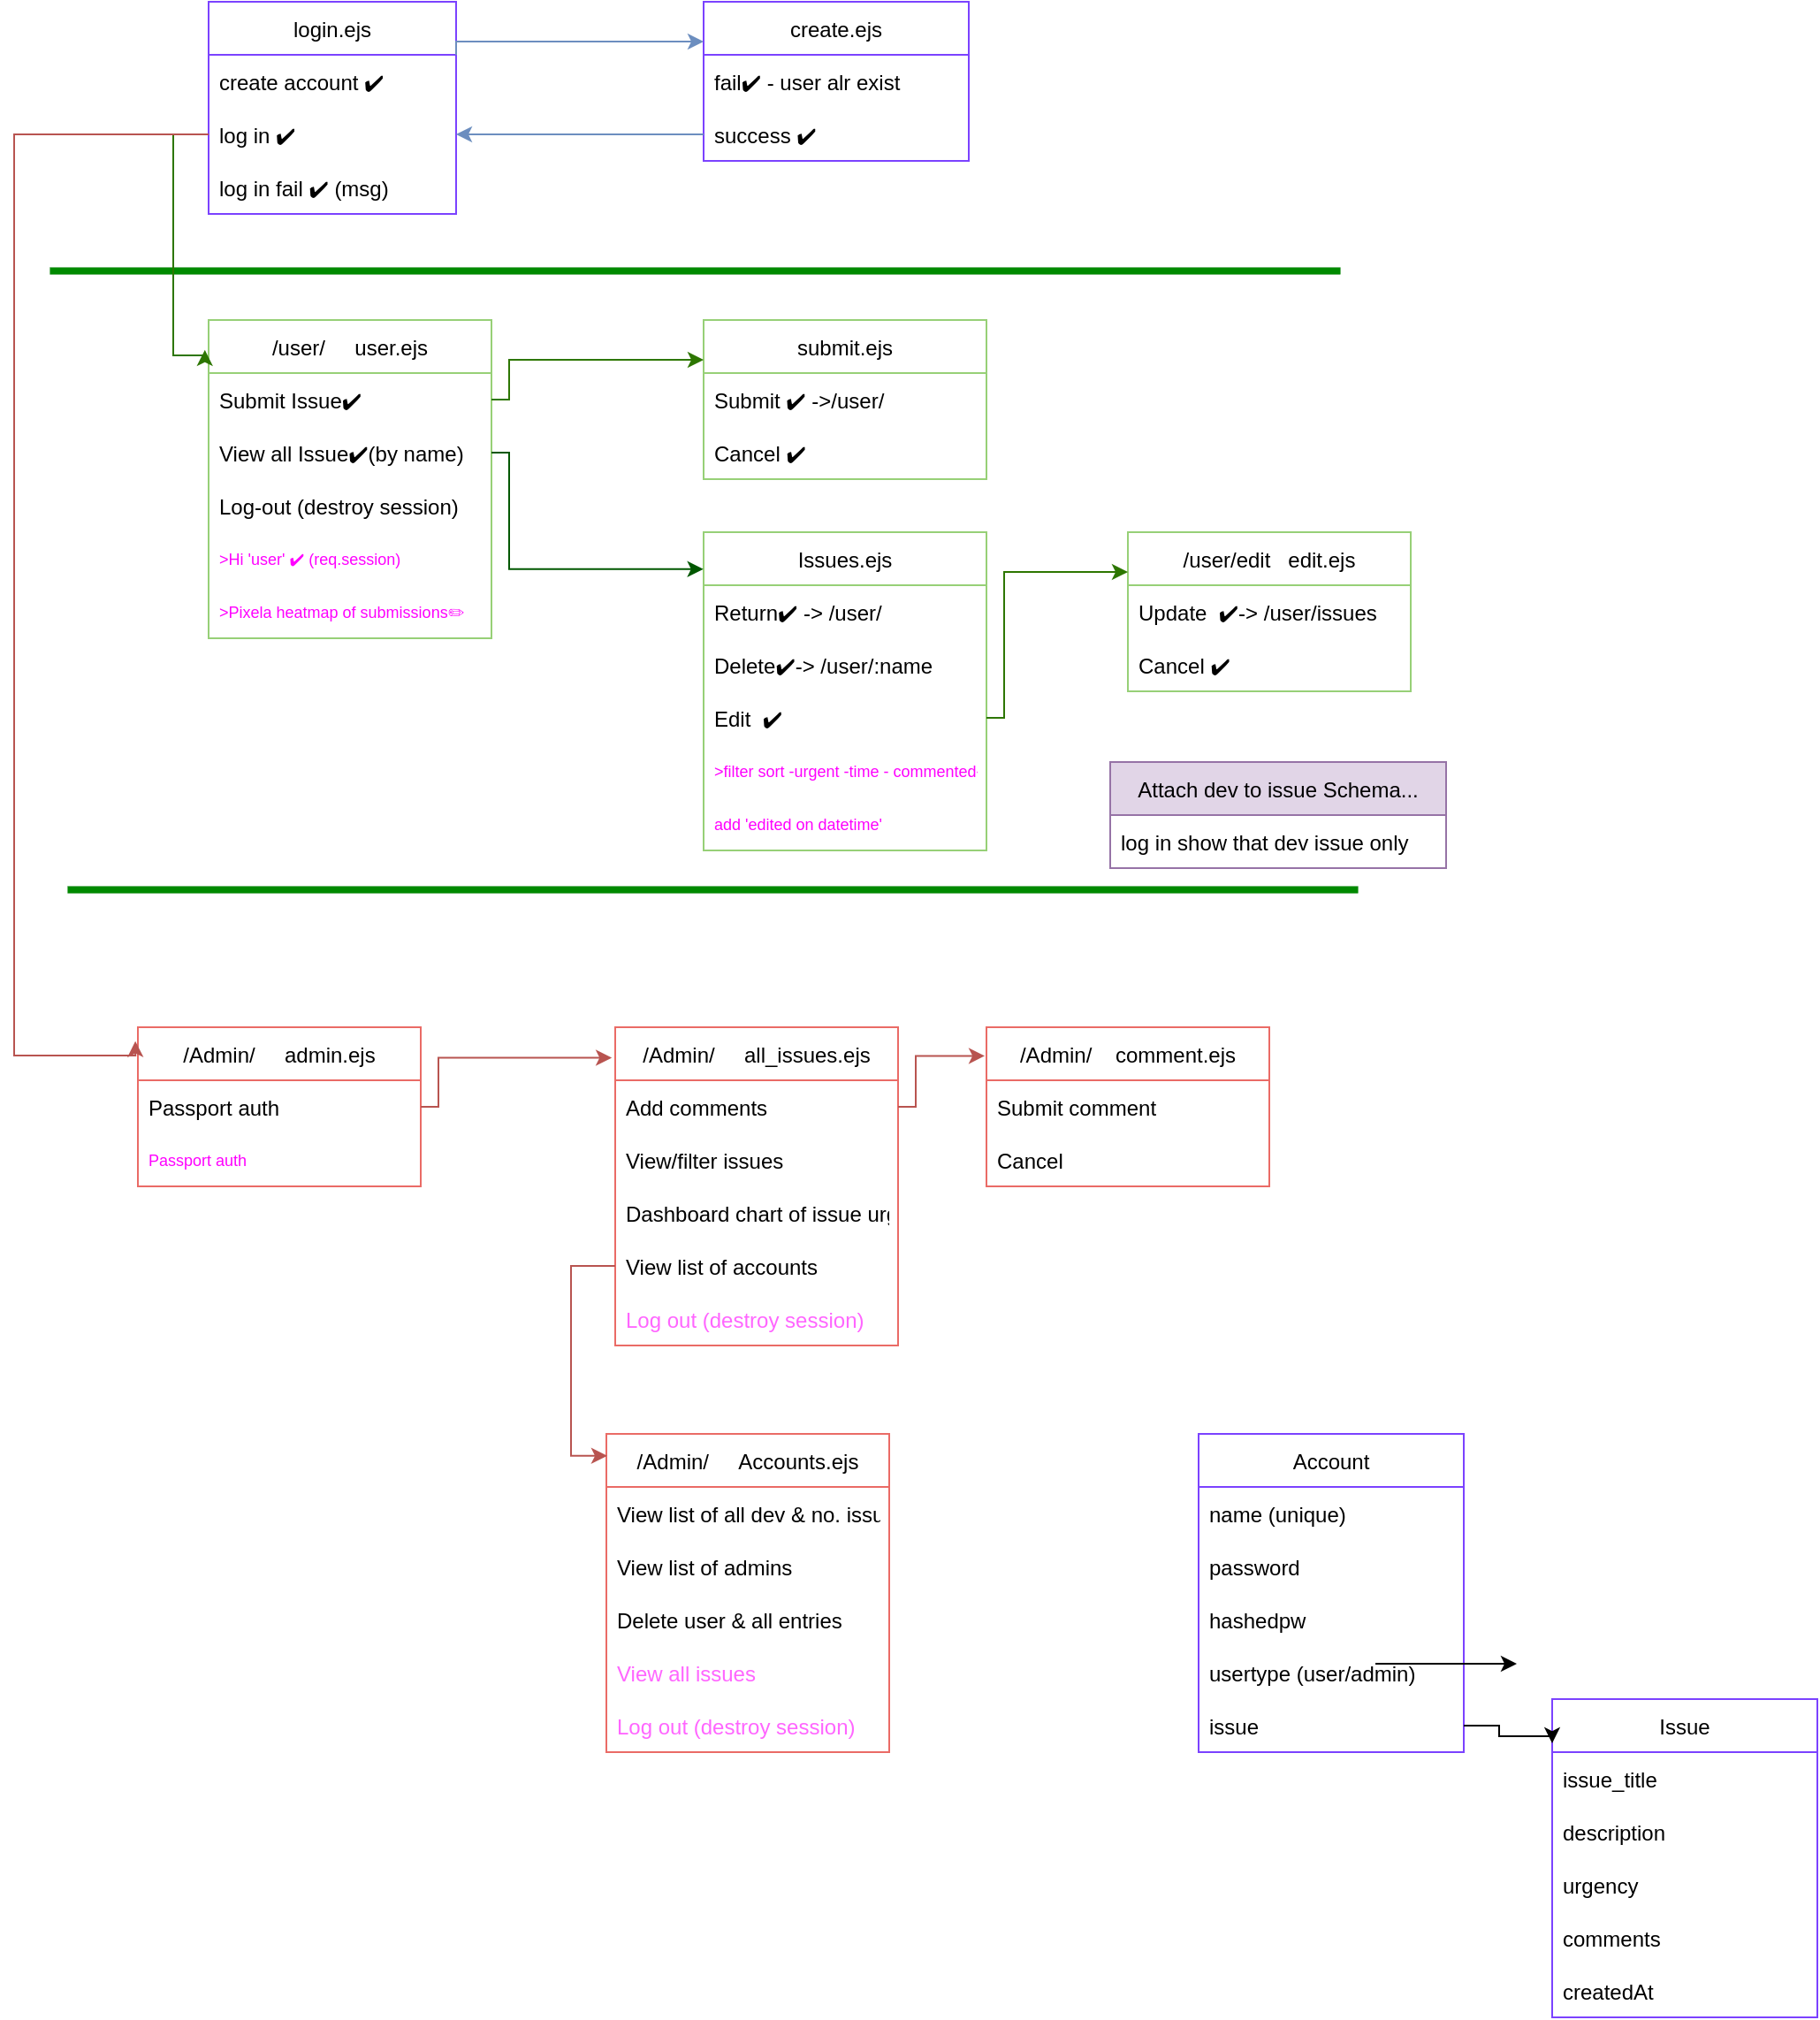 <mxfile version="20.6.2" type="device"><diagram id="R2lEEEUBdFMjLlhIrx00" name="Page-1"><mxGraphModel dx="676" dy="824" grid="1" gridSize="10" guides="1" tooltips="1" connect="1" arrows="1" fold="1" page="1" pageScale="1" pageWidth="850" pageHeight="1100" math="0" shadow="0" extFonts="Permanent Marker^https://fonts.googleapis.com/css?family=Permanent+Marker"><root><mxCell id="0"/><mxCell id="1" parent="0"/><mxCell id="tC7iJIBW1x3KB_zGFb9R-15" value="" style="rounded=0;whiteSpace=wrap;html=1;strokeColor=#005700;fillColor=#008a00;fontColor=#ffffff;strokeWidth=0;fontSize=6;" parent="1" vertex="1"><mxGeometry x="30" y="290" width="730" height="4" as="geometry"/></mxCell><mxCell id="RmgINZtbn3nUXjw1pn9w-1" value="login.ejs" style="swimlane;fontStyle=0;childLayout=stackLayout;horizontal=1;startSize=30;horizontalStack=0;resizeParent=1;resizeParentMax=0;resizeLast=0;collapsible=1;marginBottom=0;strokeColor=#7B42FF;" parent="1" vertex="1"><mxGeometry x="120" y="140" width="140" height="120" as="geometry"/></mxCell><mxCell id="RmgINZtbn3nUXjw1pn9w-3" value="create account ✔️" style="text;strokeColor=none;fillColor=none;align=left;verticalAlign=middle;spacingLeft=4;spacingRight=4;overflow=hidden;points=[[0,0.5],[1,0.5]];portConstraint=eastwest;rotatable=0;" parent="RmgINZtbn3nUXjw1pn9w-1" vertex="1"><mxGeometry y="30" width="140" height="30" as="geometry"/></mxCell><mxCell id="RmgINZtbn3nUXjw1pn9w-2" value="log in ✔️" style="text;strokeColor=none;fillColor=none;align=left;verticalAlign=middle;spacingLeft=4;spacingRight=4;overflow=hidden;points=[[0,0.5],[1,0.5]];portConstraint=eastwest;rotatable=0;" parent="RmgINZtbn3nUXjw1pn9w-1" vertex="1"><mxGeometry y="60" width="140" height="30" as="geometry"/></mxCell><mxCell id="RmgINZtbn3nUXjw1pn9w-4" value="log in fail ✔️ (msg)" style="text;strokeColor=none;fillColor=none;align=left;verticalAlign=middle;spacingLeft=4;spacingRight=4;overflow=hidden;points=[[0,0.5],[1,0.5]];portConstraint=eastwest;rotatable=0;" parent="RmgINZtbn3nUXjw1pn9w-1" vertex="1"><mxGeometry y="90" width="140" height="30" as="geometry"/></mxCell><mxCell id="RmgINZtbn3nUXjw1pn9w-5" value="create.ejs" style="swimlane;fontStyle=0;childLayout=stackLayout;horizontal=1;startSize=30;horizontalStack=0;resizeParent=1;resizeParentMax=0;resizeLast=0;collapsible=1;marginBottom=0;strokeColor=#7B42FF;" parent="1" vertex="1"><mxGeometry x="400" y="140" width="150" height="90" as="geometry"/></mxCell><mxCell id="RmgINZtbn3nUXjw1pn9w-6" value="fail✔️ - user alr exist" style="text;strokeColor=none;fillColor=none;align=left;verticalAlign=middle;spacingLeft=4;spacingRight=4;overflow=hidden;points=[[0,0.5],[1,0.5]];portConstraint=eastwest;rotatable=0;" parent="RmgINZtbn3nUXjw1pn9w-5" vertex="1"><mxGeometry y="30" width="150" height="30" as="geometry"/></mxCell><mxCell id="RmgINZtbn3nUXjw1pn9w-7" value="success ✔️" style="text;strokeColor=none;fillColor=none;align=left;verticalAlign=middle;spacingLeft=4;spacingRight=4;overflow=hidden;points=[[0,0.5],[1,0.5]];portConstraint=eastwest;rotatable=0;" parent="RmgINZtbn3nUXjw1pn9w-5" vertex="1"><mxGeometry y="60" width="150" height="30" as="geometry"/></mxCell><mxCell id="tC7iJIBW1x3KB_zGFb9R-1" value="/user/     user.ejs" style="swimlane;fontStyle=0;childLayout=stackLayout;horizontal=1;startSize=30;horizontalStack=0;resizeParent=1;resizeParentMax=0;resizeLast=0;collapsible=1;marginBottom=0;strokeColor=#97D077;" parent="1" vertex="1"><mxGeometry x="120" y="320" width="160" height="180" as="geometry"/></mxCell><mxCell id="tC7iJIBW1x3KB_zGFb9R-2" value="Submit Issue✔️" style="text;strokeColor=none;fillColor=none;align=left;verticalAlign=middle;spacingLeft=4;spacingRight=4;overflow=hidden;points=[[0,0.5],[1,0.5]];portConstraint=eastwest;rotatable=0;" parent="tC7iJIBW1x3KB_zGFb9R-1" vertex="1"><mxGeometry y="30" width="160" height="30" as="geometry"/></mxCell><mxCell id="tC7iJIBW1x3KB_zGFb9R-3" value="View all Issue✔️(by name)" style="text;strokeColor=none;fillColor=none;align=left;verticalAlign=middle;spacingLeft=4;spacingRight=4;overflow=hidden;points=[[0,0.5],[1,0.5]];portConstraint=eastwest;rotatable=0;" parent="tC7iJIBW1x3KB_zGFb9R-1" vertex="1"><mxGeometry y="60" width="160" height="30" as="geometry"/></mxCell><mxCell id="TCaod2S4drf3T9YQZfyP-1" value="Log-out (destroy session)" style="text;strokeColor=none;fillColor=none;align=left;verticalAlign=middle;spacingLeft=4;spacingRight=4;overflow=hidden;points=[[0,0.5],[1,0.5]];portConstraint=eastwest;rotatable=0;" parent="tC7iJIBW1x3KB_zGFb9R-1" vertex="1"><mxGeometry y="90" width="160" height="30" as="geometry"/></mxCell><mxCell id="z8o4dJlNFnEQMntp5vHC-10" value="&gt;Hi 'user' ✔️ (req.session)" style="text;strokeColor=none;fillColor=none;align=left;verticalAlign=middle;spacingLeft=4;spacingRight=4;overflow=hidden;points=[[0,0.5],[1,0.5]];portConstraint=eastwest;rotatable=0;fontSize=9;fontColor=#FF00FF;" parent="tC7iJIBW1x3KB_zGFb9R-1" vertex="1"><mxGeometry y="120" width="160" height="30" as="geometry"/></mxCell><mxCell id="tC7iJIBW1x3KB_zGFb9R-17" value="&gt;Pixela heatmap of submissions✏️" style="text;strokeColor=none;fillColor=none;align=left;verticalAlign=middle;spacingLeft=4;spacingRight=4;overflow=hidden;points=[[0,0.5],[1,0.5]];portConstraint=eastwest;rotatable=0;fontSize=9;fontColor=#FF00FF;" parent="tC7iJIBW1x3KB_zGFb9R-1" vertex="1"><mxGeometry y="150" width="160" height="30" as="geometry"/></mxCell><mxCell id="tC7iJIBW1x3KB_zGFb9R-11" style="edgeStyle=orthogonalEdgeStyle;rounded=0;orthogonalLoop=1;jettySize=auto;html=1;entryX=1;entryY=0.5;entryDx=0;entryDy=0;fontColor=#7B42FF;fillColor=#dae8fc;strokeColor=#6c8ebf;" parent="1" source="RmgINZtbn3nUXjw1pn9w-7" target="RmgINZtbn3nUXjw1pn9w-2" edge="1"><mxGeometry relative="1" as="geometry"/></mxCell><mxCell id="tC7iJIBW1x3KB_zGFb9R-13" style="edgeStyle=orthogonalEdgeStyle;rounded=0;orthogonalLoop=1;jettySize=auto;html=1;entryX=0;entryY=0.25;entryDx=0;entryDy=0;fontColor=#7B42FF;fillColor=#dae8fc;strokeColor=#6c8ebf;" parent="1" source="RmgINZtbn3nUXjw1pn9w-3" target="RmgINZtbn3nUXjw1pn9w-5" edge="1"><mxGeometry relative="1" as="geometry"><Array as="points"><mxPoint x="260" y="185"/><mxPoint x="260" y="163"/></Array></mxGeometry></mxCell><mxCell id="tC7iJIBW1x3KB_zGFb9R-14" style="edgeStyle=orthogonalEdgeStyle;rounded=0;orthogonalLoop=1;jettySize=auto;html=1;entryX=-0.013;entryY=0.094;entryDx=0;entryDy=0;entryPerimeter=0;fontColor=#7B42FF;fillColor=#60a917;strokeColor=#2D7600;" parent="1" source="RmgINZtbn3nUXjw1pn9w-2" target="tC7iJIBW1x3KB_zGFb9R-1" edge="1"><mxGeometry relative="1" as="geometry"><Array as="points"><mxPoint x="100" y="215"/><mxPoint x="100" y="340"/><mxPoint x="118" y="340"/></Array></mxGeometry></mxCell><mxCell id="tC7iJIBW1x3KB_zGFb9R-27" value="submit.ejs" style="swimlane;fontStyle=0;childLayout=stackLayout;horizontal=1;startSize=30;horizontalStack=0;resizeParent=1;resizeParentMax=0;resizeLast=0;collapsible=1;marginBottom=0;strokeColor=#97D077;" parent="1" vertex="1"><mxGeometry x="400" y="320" width="160" height="90" as="geometry"/></mxCell><mxCell id="tC7iJIBW1x3KB_zGFb9R-28" value="Submit ✔️ -&gt;/user/" style="text;strokeColor=none;fillColor=none;align=left;verticalAlign=middle;spacingLeft=4;spacingRight=4;overflow=hidden;points=[[0,0.5],[1,0.5]];portConstraint=eastwest;rotatable=0;" parent="tC7iJIBW1x3KB_zGFb9R-27" vertex="1"><mxGeometry y="30" width="160" height="30" as="geometry"/></mxCell><mxCell id="tC7iJIBW1x3KB_zGFb9R-29" value="Cancel ✔️" style="text;strokeColor=none;fillColor=none;align=left;verticalAlign=middle;spacingLeft=4;spacingRight=4;overflow=hidden;points=[[0,0.5],[1,0.5]];portConstraint=eastwest;rotatable=0;" parent="tC7iJIBW1x3KB_zGFb9R-27" vertex="1"><mxGeometry y="60" width="160" height="30" as="geometry"/></mxCell><mxCell id="tC7iJIBW1x3KB_zGFb9R-32" style="edgeStyle=orthogonalEdgeStyle;rounded=0;orthogonalLoop=1;jettySize=auto;html=1;entryX=0;entryY=0.25;entryDx=0;entryDy=0;fontSize=9;fontColor=#FF00FF;fillColor=#60a917;strokeColor=#2D7600;" parent="1" source="tC7iJIBW1x3KB_zGFb9R-2" target="tC7iJIBW1x3KB_zGFb9R-27" edge="1"><mxGeometry relative="1" as="geometry"><Array as="points"><mxPoint x="290" y="365"/><mxPoint x="290" y="343"/></Array></mxGeometry></mxCell><mxCell id="tC7iJIBW1x3KB_zGFb9R-33" value="Issues.ejs" style="swimlane;fontStyle=0;childLayout=stackLayout;horizontal=1;startSize=30;horizontalStack=0;resizeParent=1;resizeParentMax=0;resizeLast=0;collapsible=1;marginBottom=0;strokeColor=#97D077;" parent="1" vertex="1"><mxGeometry x="400" y="440" width="160" height="180" as="geometry"/></mxCell><mxCell id="tC7iJIBW1x3KB_zGFb9R-34" value="Return✔️ -&gt; /user/" style="text;strokeColor=none;fillColor=none;align=left;verticalAlign=middle;spacingLeft=4;spacingRight=4;overflow=hidden;points=[[0,0.5],[1,0.5]];portConstraint=eastwest;rotatable=0;" parent="tC7iJIBW1x3KB_zGFb9R-33" vertex="1"><mxGeometry y="30" width="160" height="30" as="geometry"/></mxCell><mxCell id="tC7iJIBW1x3KB_zGFb9R-35" value="Delete✔️-&gt; /user/:name" style="text;strokeColor=none;fillColor=none;align=left;verticalAlign=middle;spacingLeft=4;spacingRight=4;overflow=hidden;points=[[0,0.5],[1,0.5]];portConstraint=eastwest;rotatable=0;" parent="tC7iJIBW1x3KB_zGFb9R-33" vertex="1"><mxGeometry y="60" width="160" height="30" as="geometry"/></mxCell><mxCell id="tC7iJIBW1x3KB_zGFb9R-44" value="Edit  ✔️" style="text;strokeColor=none;fillColor=none;align=left;verticalAlign=middle;spacingLeft=4;spacingRight=4;overflow=hidden;points=[[0,0.5],[1,0.5]];portConstraint=eastwest;rotatable=0;" parent="tC7iJIBW1x3KB_zGFb9R-33" vertex="1"><mxGeometry y="90" width="160" height="30" as="geometry"/></mxCell><mxCell id="tC7iJIBW1x3KB_zGFb9R-37" value="&gt;filter sort -urgent -time - commented-" style="text;strokeColor=none;fillColor=none;align=left;verticalAlign=middle;spacingLeft=4;spacingRight=4;overflow=hidden;points=[[0,0.5],[1,0.5]];portConstraint=eastwest;rotatable=0;fontSize=9;fontColor=#FF00FF;" parent="tC7iJIBW1x3KB_zGFb9R-33" vertex="1"><mxGeometry y="120" width="160" height="30" as="geometry"/></mxCell><mxCell id="LRPgW-1NyukEzgB5AZ6o-1" value="add 'edited on datetime'" style="text;strokeColor=none;fillColor=none;align=left;verticalAlign=middle;spacingLeft=4;spacingRight=4;overflow=hidden;points=[[0,0.5],[1,0.5]];portConstraint=eastwest;rotatable=0;fontSize=9;fontColor=#FF00FF;" parent="tC7iJIBW1x3KB_zGFb9R-33" vertex="1"><mxGeometry y="150" width="160" height="30" as="geometry"/></mxCell><mxCell id="tC7iJIBW1x3KB_zGFb9R-45" value="/Admin/     admin.ejs" style="swimlane;fontStyle=0;childLayout=stackLayout;horizontal=1;startSize=30;horizontalStack=0;resizeParent=1;resizeParentMax=0;resizeLast=0;collapsible=1;marginBottom=0;strokeColor=#EA6B66;" parent="1" vertex="1"><mxGeometry x="80" y="720" width="160" height="90" as="geometry"/></mxCell><mxCell id="rnIIQgCYvw1wxwPWGgZv-8" value="Passport auth" style="text;strokeColor=none;fillColor=none;align=left;verticalAlign=middle;spacingLeft=4;spacingRight=4;overflow=hidden;points=[[0,0.5],[1,0.5]];portConstraint=eastwest;rotatable=0;" parent="tC7iJIBW1x3KB_zGFb9R-45" vertex="1"><mxGeometry y="30" width="160" height="30" as="geometry"/></mxCell><mxCell id="z8o4dJlNFnEQMntp5vHC-25" value="Passport auth" style="text;strokeColor=none;fillColor=none;align=left;verticalAlign=middle;spacingLeft=4;spacingRight=4;overflow=hidden;points=[[0,0.5],[1,0.5]];portConstraint=eastwest;rotatable=0;fontSize=9;fontColor=#FF00FF;" parent="tC7iJIBW1x3KB_zGFb9R-45" vertex="1"><mxGeometry y="60" width="160" height="30" as="geometry"/></mxCell><mxCell id="tC7iJIBW1x3KB_zGFb9R-59" value="/user/edit   edit.ejs" style="swimlane;fontStyle=0;childLayout=stackLayout;horizontal=1;startSize=30;horizontalStack=0;resizeParent=1;resizeParentMax=0;resizeLast=0;collapsible=1;marginBottom=0;strokeColor=#97D077;" parent="1" vertex="1"><mxGeometry x="640" y="440" width="160" height="90" as="geometry"/></mxCell><mxCell id="tC7iJIBW1x3KB_zGFb9R-60" value="Update  ✔️-&gt; /user/issues" style="text;strokeColor=none;fillColor=none;align=left;verticalAlign=middle;spacingLeft=4;spacingRight=4;overflow=hidden;points=[[0,0.5],[1,0.5]];portConstraint=eastwest;rotatable=0;" parent="tC7iJIBW1x3KB_zGFb9R-59" vertex="1"><mxGeometry y="30" width="160" height="30" as="geometry"/></mxCell><mxCell id="tC7iJIBW1x3KB_zGFb9R-61" value="Cancel ✔️" style="text;strokeColor=none;fillColor=none;align=left;verticalAlign=middle;spacingLeft=4;spacingRight=4;overflow=hidden;points=[[0,0.5],[1,0.5]];portConstraint=eastwest;rotatable=0;" parent="tC7iJIBW1x3KB_zGFb9R-59" vertex="1"><mxGeometry y="60" width="160" height="30" as="geometry"/></mxCell><mxCell id="tC7iJIBW1x3KB_zGFb9R-64" value="" style="edgeStyle=orthogonalEdgeStyle;rounded=0;orthogonalLoop=1;jettySize=auto;html=1;fontSize=9;fontColor=#FF00FF;entryX=0;entryY=0.25;entryDx=0;entryDy=0;fillColor=#60a917;strokeColor=#2D7600;" parent="1" source="tC7iJIBW1x3KB_zGFb9R-44" target="tC7iJIBW1x3KB_zGFb9R-59" edge="1"><mxGeometry relative="1" as="geometry"><Array as="points"><mxPoint x="570" y="545"/><mxPoint x="570" y="463"/></Array></mxGeometry></mxCell><mxCell id="tC7iJIBW1x3KB_zGFb9R-67" value="" style="rounded=0;whiteSpace=wrap;html=1;strokeColor=#005700;fillColor=#008a00;fontColor=#ffffff;strokeWidth=0;fontSize=6;" parent="1" vertex="1"><mxGeometry x="40" y="640" width="730" height="4" as="geometry"/></mxCell><mxCell id="tC7iJIBW1x3KB_zGFb9R-68" value="Account" style="swimlane;fontStyle=0;childLayout=stackLayout;horizontal=1;startSize=30;horizontalStack=0;resizeParent=1;resizeParentMax=0;resizeLast=0;collapsible=1;marginBottom=0;strokeColor=#7B42FF;" parent="1" vertex="1"><mxGeometry x="680" y="950" width="150" height="180" as="geometry"/></mxCell><mxCell id="tC7iJIBW1x3KB_zGFb9R-69" value="name (unique)" style="text;strokeColor=none;fillColor=none;align=left;verticalAlign=middle;spacingLeft=4;spacingRight=4;overflow=hidden;points=[[0,0.5],[1,0.5]];portConstraint=eastwest;rotatable=0;" parent="tC7iJIBW1x3KB_zGFb9R-68" vertex="1"><mxGeometry y="30" width="150" height="30" as="geometry"/></mxCell><mxCell id="tC7iJIBW1x3KB_zGFb9R-70" value="password" style="text;strokeColor=none;fillColor=none;align=left;verticalAlign=middle;spacingLeft=4;spacingRight=4;overflow=hidden;points=[[0,0.5],[1,0.5]];portConstraint=eastwest;rotatable=0;" parent="tC7iJIBW1x3KB_zGFb9R-68" vertex="1"><mxGeometry y="60" width="150" height="30" as="geometry"/></mxCell><mxCell id="tC7iJIBW1x3KB_zGFb9R-74" value="hashedpw" style="text;strokeColor=none;fillColor=none;align=left;verticalAlign=middle;spacingLeft=4;spacingRight=4;overflow=hidden;points=[[0,0.5],[1,0.5]];portConstraint=eastwest;rotatable=0;" parent="tC7iJIBW1x3KB_zGFb9R-68" vertex="1"><mxGeometry y="90" width="150" height="30" as="geometry"/></mxCell><mxCell id="tC7iJIBW1x3KB_zGFb9R-75" value="usertype (user/admin)" style="text;strokeColor=none;fillColor=none;align=left;verticalAlign=middle;spacingLeft=4;spacingRight=4;overflow=hidden;points=[[0,0.5],[1,0.5]];portConstraint=eastwest;rotatable=0;" parent="tC7iJIBW1x3KB_zGFb9R-68" vertex="1"><mxGeometry y="120" width="150" height="30" as="geometry"/></mxCell><mxCell id="tC7iJIBW1x3KB_zGFb9R-76" value="issue" style="text;strokeColor=none;fillColor=none;align=left;verticalAlign=middle;spacingLeft=4;spacingRight=4;overflow=hidden;points=[[0,0.5],[1,0.5]];portConstraint=eastwest;rotatable=0;" parent="tC7iJIBW1x3KB_zGFb9R-68" vertex="1"><mxGeometry y="150" width="150" height="30" as="geometry"/></mxCell><mxCell id="tC7iJIBW1x3KB_zGFb9R-77" value="Issue" style="swimlane;fontStyle=0;childLayout=stackLayout;horizontal=1;startSize=30;horizontalStack=0;resizeParent=1;resizeParentMax=0;resizeLast=0;collapsible=1;marginBottom=0;strokeColor=#7B42FF;" parent="1" vertex="1"><mxGeometry x="880" y="1100" width="150" height="180" as="geometry"/></mxCell><mxCell id="tC7iJIBW1x3KB_zGFb9R-78" value="issue_title" style="text;strokeColor=none;fillColor=none;align=left;verticalAlign=middle;spacingLeft=4;spacingRight=4;overflow=hidden;points=[[0,0.5],[1,0.5]];portConstraint=eastwest;rotatable=0;" parent="tC7iJIBW1x3KB_zGFb9R-77" vertex="1"><mxGeometry y="30" width="150" height="30" as="geometry"/></mxCell><mxCell id="tC7iJIBW1x3KB_zGFb9R-79" value="description" style="text;strokeColor=none;fillColor=none;align=left;verticalAlign=middle;spacingLeft=4;spacingRight=4;overflow=hidden;points=[[0,0.5],[1,0.5]];portConstraint=eastwest;rotatable=0;" parent="tC7iJIBW1x3KB_zGFb9R-77" vertex="1"><mxGeometry y="60" width="150" height="30" as="geometry"/></mxCell><mxCell id="tC7iJIBW1x3KB_zGFb9R-80" value="urgency" style="text;strokeColor=none;fillColor=none;align=left;verticalAlign=middle;spacingLeft=4;spacingRight=4;overflow=hidden;points=[[0,0.5],[1,0.5]];portConstraint=eastwest;rotatable=0;" parent="tC7iJIBW1x3KB_zGFb9R-77" vertex="1"><mxGeometry y="90" width="150" height="30" as="geometry"/></mxCell><mxCell id="tC7iJIBW1x3KB_zGFb9R-81" value="comments" style="text;strokeColor=none;fillColor=none;align=left;verticalAlign=middle;spacingLeft=4;spacingRight=4;overflow=hidden;points=[[0,0.5],[1,0.5]];portConstraint=eastwest;rotatable=0;" parent="tC7iJIBW1x3KB_zGFb9R-77" vertex="1"><mxGeometry y="120" width="150" height="30" as="geometry"/></mxCell><mxCell id="EhKgguKLFE1bhmALet7a-1" value="createdAt" style="text;strokeColor=none;fillColor=none;align=left;verticalAlign=middle;spacingLeft=4;spacingRight=4;overflow=hidden;points=[[0,0.5],[1,0.5]];portConstraint=eastwest;rotatable=0;" parent="tC7iJIBW1x3KB_zGFb9R-77" vertex="1"><mxGeometry y="150" width="150" height="30" as="geometry"/></mxCell><mxCell id="q0xPs9R4kizhFeFIL8ur-2" style="edgeStyle=orthogonalEdgeStyle;rounded=0;orthogonalLoop=1;jettySize=auto;html=1;entryX=0;entryY=0.139;entryDx=0;entryDy=0;entryPerimeter=0;" parent="1" source="tC7iJIBW1x3KB_zGFb9R-76" target="tC7iJIBW1x3KB_zGFb9R-77" edge="1"><mxGeometry relative="1" as="geometry"><Array as="points"><mxPoint x="850" y="1115"/><mxPoint x="850" y="1121"/></Array></mxGeometry></mxCell><mxCell id="yK1lWY-HmFZY7MGuLHwW-1" value="" style="edgeStyle=none;orthogonalLoop=1;jettySize=auto;html=1;rounded=0;" parent="1" edge="1"><mxGeometry width="80" relative="1" as="geometry"><mxPoint x="780" y="1080" as="sourcePoint"/><mxPoint x="860" y="1080" as="targetPoint"/><Array as="points"/></mxGeometry></mxCell><mxCell id="z8o4dJlNFnEQMntp5vHC-9" style="edgeStyle=orthogonalEdgeStyle;rounded=0;orthogonalLoop=1;jettySize=auto;html=1;entryX=-0.009;entryY=0.087;entryDx=0;entryDy=0;entryPerimeter=0;fillColor=#f8cecc;strokeColor=#b85450;" parent="1" source="RmgINZtbn3nUXjw1pn9w-2" target="tC7iJIBW1x3KB_zGFb9R-45" edge="1"><mxGeometry relative="1" as="geometry"><Array as="points"><mxPoint x="10" y="215"/><mxPoint x="10" y="736"/></Array></mxGeometry></mxCell><mxCell id="z8o4dJlNFnEQMntp5vHC-1" value="Attach dev to issue Schema..." style="swimlane;fontStyle=0;childLayout=stackLayout;horizontal=1;startSize=30;horizontalStack=0;resizeParent=1;resizeParentMax=0;resizeLast=0;collapsible=1;marginBottom=0;strokeColor=#9673a6;fillColor=#e1d5e7;" parent="1" vertex="1"><mxGeometry x="630" y="570" width="190" height="60" as="geometry"/></mxCell><mxCell id="z8o4dJlNFnEQMntp5vHC-8" value="log in show that dev issue only" style="text;strokeColor=none;fillColor=none;align=left;verticalAlign=middle;spacingLeft=4;spacingRight=4;overflow=hidden;points=[[0,0.5],[1,0.5]];portConstraint=eastwest;rotatable=0;" parent="z8o4dJlNFnEQMntp5vHC-1" vertex="1"><mxGeometry y="30" width="190" height="30" as="geometry"/></mxCell><mxCell id="z8o4dJlNFnEQMntp5vHC-12" value="/Admin/     Accounts.ejs" style="swimlane;fontStyle=0;childLayout=stackLayout;horizontal=1;startSize=30;horizontalStack=0;resizeParent=1;resizeParentMax=0;resizeLast=0;collapsible=1;marginBottom=0;strokeColor=#EA6B66;" parent="1" vertex="1"><mxGeometry x="345" y="950" width="160" height="180" as="geometry"/></mxCell><mxCell id="z8o4dJlNFnEQMntp5vHC-16" value="View list of all dev &amp; no. issues submitted" style="text;strokeColor=none;fillColor=none;align=left;verticalAlign=middle;spacingLeft=4;spacingRight=4;overflow=hidden;points=[[0,0.5],[1,0.5]];portConstraint=eastwest;rotatable=0;" parent="z8o4dJlNFnEQMntp5vHC-12" vertex="1"><mxGeometry y="30" width="160" height="30" as="geometry"/></mxCell><mxCell id="z8o4dJlNFnEQMntp5vHC-17" value="View list of admins" style="text;strokeColor=none;fillColor=none;align=left;verticalAlign=middle;spacingLeft=4;spacingRight=4;overflow=hidden;points=[[0,0.5],[1,0.5]];portConstraint=eastwest;rotatable=0;" parent="z8o4dJlNFnEQMntp5vHC-12" vertex="1"><mxGeometry y="60" width="160" height="30" as="geometry"/></mxCell><mxCell id="rnIIQgCYvw1wxwPWGgZv-7" value="Delete user &amp; all entries" style="text;strokeColor=none;fillColor=none;align=left;verticalAlign=middle;spacingLeft=4;spacingRight=4;overflow=hidden;points=[[0,0.5],[1,0.5]];portConstraint=eastwest;rotatable=0;" parent="z8o4dJlNFnEQMntp5vHC-12" vertex="1"><mxGeometry y="90" width="160" height="30" as="geometry"/></mxCell><mxCell id="rnIIQgCYvw1wxwPWGgZv-13" value="View all issues" style="text;strokeColor=none;fillColor=none;align=left;verticalAlign=middle;spacingLeft=4;spacingRight=4;overflow=hidden;points=[[0,0.5],[1,0.5]];portConstraint=eastwest;rotatable=0;fontColor=#FF66FF;" parent="z8o4dJlNFnEQMntp5vHC-12" vertex="1"><mxGeometry y="120" width="160" height="30" as="geometry"/></mxCell><mxCell id="rnIIQgCYvw1wxwPWGgZv-15" value="Log out (destroy session)" style="text;strokeColor=none;fillColor=none;align=left;verticalAlign=middle;spacingLeft=4;spacingRight=4;overflow=hidden;points=[[0,0.5],[1,0.5]];portConstraint=eastwest;rotatable=0;fontColor=#FF66FF;" parent="z8o4dJlNFnEQMntp5vHC-12" vertex="1"><mxGeometry y="150" width="160" height="30" as="geometry"/></mxCell><mxCell id="rnIIQgCYvw1wxwPWGgZv-1" value="/Admin/     all_issues.ejs" style="swimlane;fontStyle=0;childLayout=stackLayout;horizontal=1;startSize=30;horizontalStack=0;resizeParent=1;resizeParentMax=0;resizeLast=0;collapsible=1;marginBottom=0;strokeColor=#EA6B66;" parent="1" vertex="1"><mxGeometry x="350" y="720" width="160" height="180" as="geometry"/></mxCell><mxCell id="rnIIQgCYvw1wxwPWGgZv-2" value="Add comments" style="text;strokeColor=none;fillColor=none;align=left;verticalAlign=middle;spacingLeft=4;spacingRight=4;overflow=hidden;points=[[0,0.5],[1,0.5]];portConstraint=eastwest;rotatable=0;" parent="rnIIQgCYvw1wxwPWGgZv-1" vertex="1"><mxGeometry y="30" width="160" height="30" as="geometry"/></mxCell><mxCell id="rnIIQgCYvw1wxwPWGgZv-3" value="View/filter issues" style="text;strokeColor=none;fillColor=none;align=left;verticalAlign=middle;spacingLeft=4;spacingRight=4;overflow=hidden;points=[[0,0.5],[1,0.5]];portConstraint=eastwest;rotatable=0;" parent="rnIIQgCYvw1wxwPWGgZv-1" vertex="1"><mxGeometry y="60" width="160" height="30" as="geometry"/></mxCell><mxCell id="rnIIQgCYvw1wxwPWGgZv-4" value="Dashboard chart of issue urgency" style="text;strokeColor=none;fillColor=none;align=left;verticalAlign=middle;spacingLeft=4;spacingRight=4;overflow=hidden;points=[[0,0.5],[1,0.5]];portConstraint=eastwest;rotatable=0;" parent="rnIIQgCYvw1wxwPWGgZv-1" vertex="1"><mxGeometry y="90" width="160" height="30" as="geometry"/></mxCell><mxCell id="rnIIQgCYvw1wxwPWGgZv-11" value="View list of accounts" style="text;strokeColor=none;fillColor=none;align=left;verticalAlign=middle;spacingLeft=4;spacingRight=4;overflow=hidden;points=[[0,0.5],[1,0.5]];portConstraint=eastwest;rotatable=0;fontColor=#000000;" parent="rnIIQgCYvw1wxwPWGgZv-1" vertex="1"><mxGeometry y="120" width="160" height="30" as="geometry"/></mxCell><mxCell id="rnIIQgCYvw1wxwPWGgZv-14" value="Log out (destroy session)" style="text;strokeColor=none;fillColor=none;align=left;verticalAlign=middle;spacingLeft=4;spacingRight=4;overflow=hidden;points=[[0,0.5],[1,0.5]];portConstraint=eastwest;rotatable=0;fontColor=#FF66FF;" parent="rnIIQgCYvw1wxwPWGgZv-1" vertex="1"><mxGeometry y="150" width="160" height="30" as="geometry"/></mxCell><mxCell id="rnIIQgCYvw1wxwPWGgZv-21" value="/Admin/    comment.ejs" style="swimlane;fontStyle=0;childLayout=stackLayout;horizontal=1;startSize=30;horizontalStack=0;resizeParent=1;resizeParentMax=0;resizeLast=0;collapsible=1;marginBottom=0;strokeColor=#EA6B66;" parent="1" vertex="1"><mxGeometry x="560" y="720" width="160" height="90" as="geometry"/></mxCell><mxCell id="rnIIQgCYvw1wxwPWGgZv-22" value="Submit comment" style="text;strokeColor=none;fillColor=none;align=left;verticalAlign=middle;spacingLeft=4;spacingRight=4;overflow=hidden;points=[[0,0.5],[1,0.5]];portConstraint=eastwest;rotatable=0;" parent="rnIIQgCYvw1wxwPWGgZv-21" vertex="1"><mxGeometry y="30" width="160" height="30" as="geometry"/></mxCell><mxCell id="rnIIQgCYvw1wxwPWGgZv-25" value="Cancel" style="text;strokeColor=none;fillColor=none;align=left;verticalAlign=middle;spacingLeft=4;spacingRight=4;overflow=hidden;points=[[0,0.5],[1,0.5]];portConstraint=eastwest;rotatable=0;" parent="rnIIQgCYvw1wxwPWGgZv-21" vertex="1"><mxGeometry y="60" width="160" height="30" as="geometry"/></mxCell><mxCell id="rnIIQgCYvw1wxwPWGgZv-24" style="edgeStyle=orthogonalEdgeStyle;rounded=0;orthogonalLoop=1;jettySize=auto;html=1;entryX=-0.006;entryY=0.18;entryDx=0;entryDy=0;entryPerimeter=0;fontColor=#FF66FF;fillColor=#f8cecc;strokeColor=#b85450;" parent="1" source="rnIIQgCYvw1wxwPWGgZv-2" target="rnIIQgCYvw1wxwPWGgZv-21" edge="1"><mxGeometry relative="1" as="geometry"><Array as="points"><mxPoint x="520" y="765"/><mxPoint x="520" y="736"/></Array></mxGeometry></mxCell><mxCell id="rnIIQgCYvw1wxwPWGgZv-26" style="edgeStyle=orthogonalEdgeStyle;rounded=0;orthogonalLoop=1;jettySize=auto;html=1;entryX=-0.012;entryY=0.096;entryDx=0;entryDy=0;entryPerimeter=0;fontColor=#FF66FF;fillColor=#f8cecc;strokeColor=#b85450;" parent="1" source="rnIIQgCYvw1wxwPWGgZv-8" target="rnIIQgCYvw1wxwPWGgZv-1" edge="1"><mxGeometry relative="1" as="geometry"><Array as="points"><mxPoint x="250" y="765"/><mxPoint x="250" y="737"/></Array></mxGeometry></mxCell><mxCell id="rnIIQgCYvw1wxwPWGgZv-27" style="edgeStyle=orthogonalEdgeStyle;rounded=0;orthogonalLoop=1;jettySize=auto;html=1;entryX=-0.001;entryY=0.116;entryDx=0;entryDy=0;entryPerimeter=0;fontColor=#FF66FF;strokeColor=#005700;fillColor=#008a00;" parent="1" source="tC7iJIBW1x3KB_zGFb9R-3" target="tC7iJIBW1x3KB_zGFb9R-33" edge="1"><mxGeometry relative="1" as="geometry"><Array as="points"><mxPoint x="290" y="395"/><mxPoint x="290" y="461"/></Array></mxGeometry></mxCell><mxCell id="rnIIQgCYvw1wxwPWGgZv-28" style="edgeStyle=orthogonalEdgeStyle;rounded=0;orthogonalLoop=1;jettySize=auto;html=1;strokeColor=#b85450;fontColor=#FF66FF;entryX=0.003;entryY=0.069;entryDx=0;entryDy=0;entryPerimeter=0;fillColor=#f8cecc;" parent="1" source="rnIIQgCYvw1wxwPWGgZv-11" target="z8o4dJlNFnEQMntp5vHC-12" edge="1"><mxGeometry relative="1" as="geometry"><mxPoint x="300" y="970" as="targetPoint"/></mxGeometry></mxCell></root></mxGraphModel></diagram></mxfile>